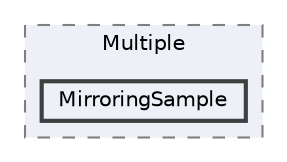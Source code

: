 digraph "/home/runner/work/FastLED/FastLED/examples/Multiple/MirroringSample"
{
 // INTERACTIVE_SVG=YES
 // LATEX_PDF_SIZE
  bgcolor="transparent";
  edge [fontname=Helvetica,fontsize=10,labelfontname=Helvetica,labelfontsize=10];
  node [fontname=Helvetica,fontsize=10,shape=box,height=0.2,width=0.4];
  compound=true
  subgraph clusterdir_b0ccd010afae1b6736eeed36b0121387 {
    graph [ bgcolor="#edf0f7", pencolor="grey50", label="Multiple", fontname=Helvetica,fontsize=10 style="filled,dashed", URL="dir_b0ccd010afae1b6736eeed36b0121387.html",tooltip=""]
  dir_8e64be4dbaf038a5f091fdc7f11f12e5 [label="MirroringSample", fillcolor="#edf0f7", color="grey25", style="filled,bold", URL="dir_8e64be4dbaf038a5f091fdc7f11f12e5.html",tooltip=""];
  }
}
